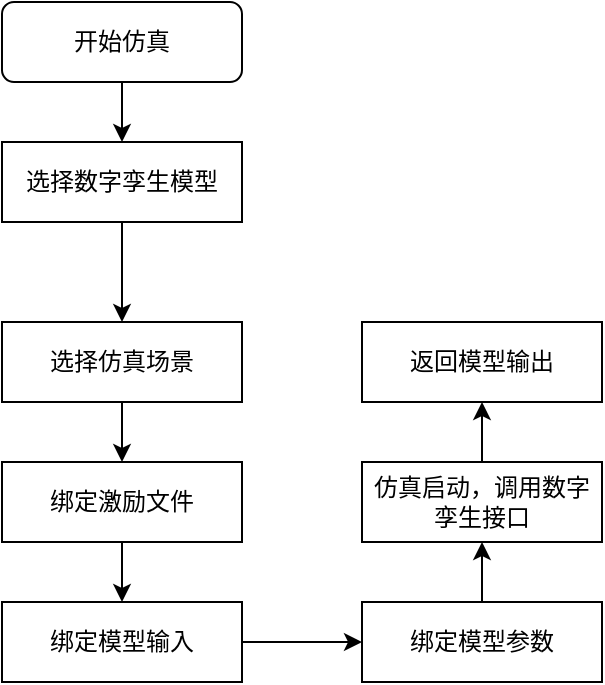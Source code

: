 <mxfile version="13.6.10" type="github">
  <diagram id="K_C6EEugCAt7husaEZlS" name="Page-1">
    <mxGraphModel dx="1027" dy="493" grid="1" gridSize="10" guides="1" tooltips="1" connect="1" arrows="1" fold="1" page="1" pageScale="1" pageWidth="827" pageHeight="1169" math="0" shadow="0">
      <root>
        <mxCell id="0" />
        <mxCell id="1" parent="0" />
        <mxCell id="hVQp2pjR840iIWm2CrOd-5" style="edgeStyle=orthogonalEdgeStyle;rounded=0;orthogonalLoop=1;jettySize=auto;html=1;exitX=0.5;exitY=1;exitDx=0;exitDy=0;entryX=0.5;entryY=0;entryDx=0;entryDy=0;" edge="1" parent="1" source="hVQp2pjR840iIWm2CrOd-1" target="hVQp2pjR840iIWm2CrOd-3">
          <mxGeometry relative="1" as="geometry" />
        </mxCell>
        <mxCell id="hVQp2pjR840iIWm2CrOd-1" value="&lt;div&gt;开始仿真&lt;/div&gt;" style="rounded=1;whiteSpace=wrap;html=1;" vertex="1" parent="1">
          <mxGeometry x="80" y="60" width="120" height="40" as="geometry" />
        </mxCell>
        <mxCell id="hVQp2pjR840iIWm2CrOd-7" style="edgeStyle=orthogonalEdgeStyle;rounded=0;orthogonalLoop=1;jettySize=auto;html=1;exitX=0.5;exitY=1;exitDx=0;exitDy=0;entryX=0.5;entryY=0;entryDx=0;entryDy=0;" edge="1" parent="1" source="hVQp2pjR840iIWm2CrOd-3" target="hVQp2pjR840iIWm2CrOd-8">
          <mxGeometry relative="1" as="geometry">
            <mxPoint x="130" y="210" as="targetPoint" />
          </mxGeometry>
        </mxCell>
        <mxCell id="hVQp2pjR840iIWm2CrOd-3" value="选择数字孪生模型" style="rounded=0;whiteSpace=wrap;html=1;" vertex="1" parent="1">
          <mxGeometry x="80" y="130" width="120" height="40" as="geometry" />
        </mxCell>
        <mxCell id="hVQp2pjR840iIWm2CrOd-10" style="edgeStyle=orthogonalEdgeStyle;rounded=0;orthogonalLoop=1;jettySize=auto;html=1;exitX=0.5;exitY=1;exitDx=0;exitDy=0;entryX=0.5;entryY=0;entryDx=0;entryDy=0;" edge="1" parent="1" source="hVQp2pjR840iIWm2CrOd-8" target="hVQp2pjR840iIWm2CrOd-9">
          <mxGeometry relative="1" as="geometry" />
        </mxCell>
        <mxCell id="hVQp2pjR840iIWm2CrOd-8" value="选择仿真场景" style="rounded=0;whiteSpace=wrap;html=1;" vertex="1" parent="1">
          <mxGeometry x="80" y="220" width="120" height="40" as="geometry" />
        </mxCell>
        <mxCell id="hVQp2pjR840iIWm2CrOd-14" style="edgeStyle=orthogonalEdgeStyle;rounded=0;orthogonalLoop=1;jettySize=auto;html=1;exitX=0.5;exitY=1;exitDx=0;exitDy=0;entryX=0.5;entryY=0;entryDx=0;entryDy=0;" edge="1" parent="1" source="hVQp2pjR840iIWm2CrOd-9" target="hVQp2pjR840iIWm2CrOd-12">
          <mxGeometry relative="1" as="geometry" />
        </mxCell>
        <mxCell id="hVQp2pjR840iIWm2CrOd-9" value="绑定激励文件" style="rounded=0;whiteSpace=wrap;html=1;" vertex="1" parent="1">
          <mxGeometry x="80" y="290" width="120" height="40" as="geometry" />
        </mxCell>
        <mxCell id="hVQp2pjR840iIWm2CrOd-16" style="edgeStyle=orthogonalEdgeStyle;rounded=0;orthogonalLoop=1;jettySize=auto;html=1;exitX=1;exitY=0.5;exitDx=0;exitDy=0;entryX=0;entryY=0.5;entryDx=0;entryDy=0;" edge="1" parent="1" source="hVQp2pjR840iIWm2CrOd-12" target="hVQp2pjR840iIWm2CrOd-15">
          <mxGeometry relative="1" as="geometry" />
        </mxCell>
        <mxCell id="hVQp2pjR840iIWm2CrOd-12" value="绑定模型输入" style="rounded=0;whiteSpace=wrap;html=1;" vertex="1" parent="1">
          <mxGeometry x="80" y="360" width="120" height="40" as="geometry" />
        </mxCell>
        <mxCell id="hVQp2pjR840iIWm2CrOd-18" style="edgeStyle=orthogonalEdgeStyle;rounded=0;orthogonalLoop=1;jettySize=auto;html=1;exitX=0.5;exitY=0;exitDx=0;exitDy=0;entryX=0.5;entryY=1;entryDx=0;entryDy=0;" edge="1" parent="1" source="hVQp2pjR840iIWm2CrOd-15" target="hVQp2pjR840iIWm2CrOd-17">
          <mxGeometry relative="1" as="geometry" />
        </mxCell>
        <mxCell id="hVQp2pjR840iIWm2CrOd-15" value="绑定模型参数" style="rounded=0;whiteSpace=wrap;html=1;" vertex="1" parent="1">
          <mxGeometry x="260" y="360" width="120" height="40" as="geometry" />
        </mxCell>
        <mxCell id="hVQp2pjR840iIWm2CrOd-20" style="edgeStyle=orthogonalEdgeStyle;rounded=0;orthogonalLoop=1;jettySize=auto;html=1;entryX=0.5;entryY=1;entryDx=0;entryDy=0;" edge="1" parent="1" source="hVQp2pjR840iIWm2CrOd-17" target="hVQp2pjR840iIWm2CrOd-19">
          <mxGeometry relative="1" as="geometry" />
        </mxCell>
        <mxCell id="hVQp2pjR840iIWm2CrOd-17" value="仿真启动，调用数字孪生接口" style="rounded=0;whiteSpace=wrap;html=1;" vertex="1" parent="1">
          <mxGeometry x="260" y="290" width="120" height="40" as="geometry" />
        </mxCell>
        <mxCell id="hVQp2pjR840iIWm2CrOd-19" value="返回模型输出" style="rounded=0;whiteSpace=wrap;html=1;" vertex="1" parent="1">
          <mxGeometry x="260" y="220" width="120" height="40" as="geometry" />
        </mxCell>
      </root>
    </mxGraphModel>
  </diagram>
</mxfile>
